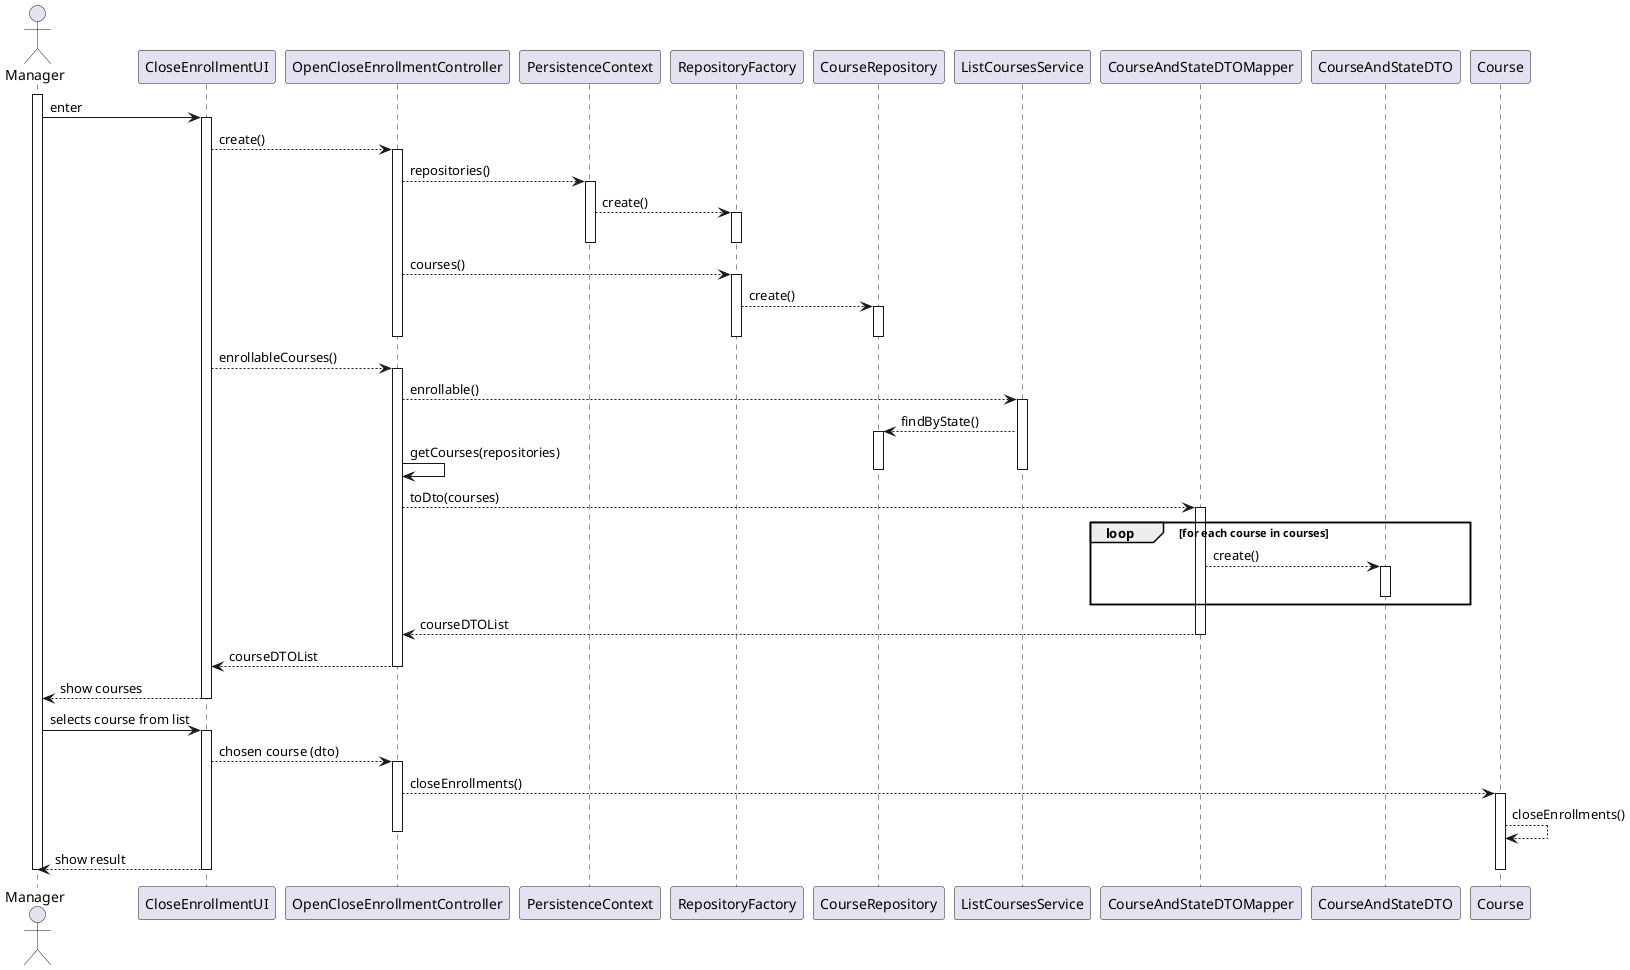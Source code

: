 @startuml

actor Manager as user
participant CloseEnrollmentUI as ui
participant OpenCloseEnrollmentController as ctrl

participant PersistenceContext as ctx
participant RepositoryFactory as rep_fac
participant CourseRepository as repo

participant ListCoursesService as svc

participant CourseAndStateDTOMapper as mapper
participant CourseAndStateDTO as dto

participant Course as course


activate user
user -> ui: enter

activate ui
    ui --> ctrl: create()
    activate ctrl
        ctrl --> ctx: repositories()
        activate ctx
            ctx --> rep_fac: create()
            activate rep_fac
            deactivate rep_fac
        deactivate ctx

        ctrl --> rep_fac: courses()
        activate rep_fac
            rep_fac --> repo: create()
            activate repo
            deactivate repo
        deactivate rep_fac
    deactivate ctrl


    ui --> ctrl: enrollableCourses()
    activate ctrl
        ctrl --> svc: enrollable()
        activate svc
            svc --> repo: findByState()
            activate repo
            ctrl -> ctrl: getCourses(repositories)
            deactivate repo
        deactivate svc

        ctrl --> mapper: toDto(courses)
        activate mapper
            loop for each course in courses
                mapper --> dto: create()
                activate dto
                deactivate dto
            end loop
            mapper --> ctrl: courseDTOList
        deactivate mapper

        ctrl --> ui: courseDTOList
    deactivate ctrl

    ui --> user: show courses
deactivate ui

user -> ui: selects course from list
activate ui
    ui --> ctrl: chosen course (dto)
    activate ctrl
        ctrl --> course: closeEnrollments()

        activate course
            course --> course: closeEnrollments()

    deactivate ctrl


    ui --> user: show result
    deactivate course
deactivate ui

deactivate user

@enduml
